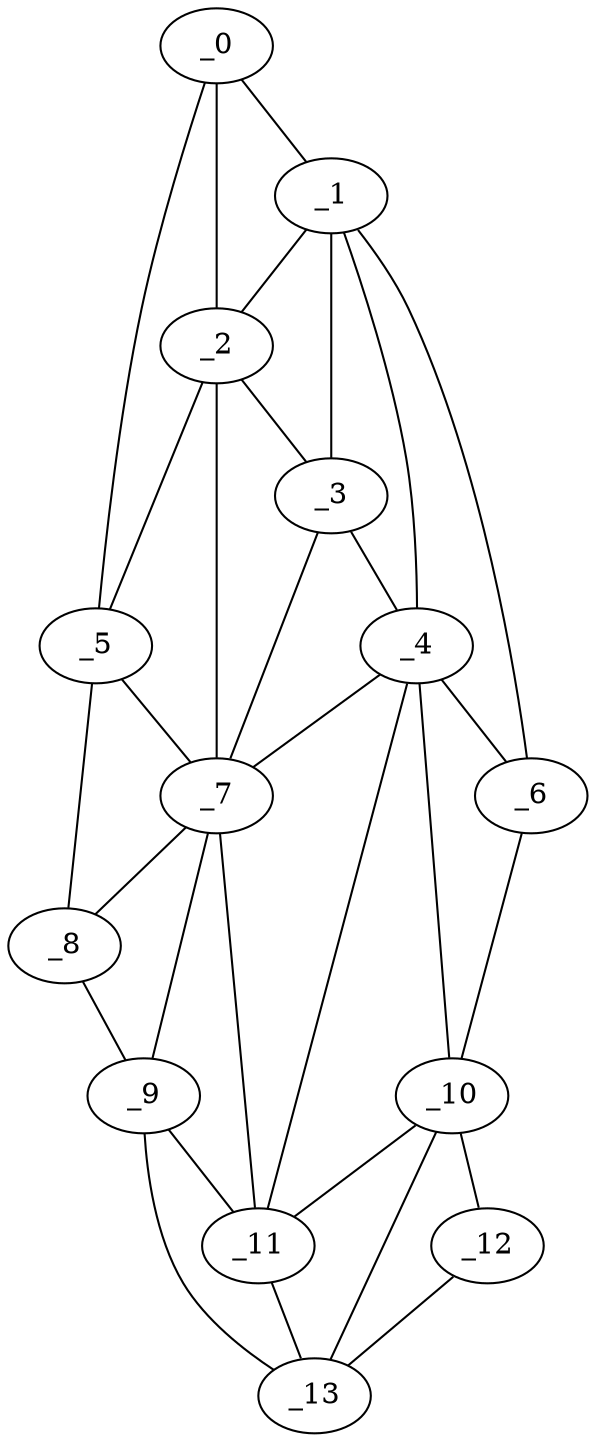 graph "obj80__225.gxl" {
	_0	 [x=3,
		y=83];
	_1	 [x=48,
		y=44];
	_0 -- _1	 [valence=1];
	_2	 [x=54,
		y=54];
	_0 -- _2	 [valence=2];
	_5	 [x=90,
		y=115];
	_0 -- _5	 [valence=1];
	_1 -- _2	 [valence=1];
	_3	 [x=63,
		y=38];
	_1 -- _3	 [valence=2];
	_4	 [x=85,
		y=21];
	_1 -- _4	 [valence=2];
	_6	 [x=91,
		y=15];
	_1 -- _6	 [valence=1];
	_2 -- _3	 [valence=1];
	_2 -- _5	 [valence=1];
	_7	 [x=98,
		y=70];
	_2 -- _7	 [valence=2];
	_3 -- _4	 [valence=2];
	_3 -- _7	 [valence=1];
	_4 -- _6	 [valence=1];
	_4 -- _7	 [valence=2];
	_10	 [x=121,
		y=25];
	_4 -- _10	 [valence=1];
	_11	 [x=123,
		y=47];
	_4 -- _11	 [valence=2];
	_5 -- _7	 [valence=2];
	_8	 [x=105,
		y=110];
	_5 -- _8	 [valence=1];
	_6 -- _10	 [valence=1];
	_7 -- _8	 [valence=2];
	_9	 [x=118,
		y=104];
	_7 -- _9	 [valence=1];
	_7 -- _11	 [valence=1];
	_8 -- _9	 [valence=1];
	_9 -- _11	 [valence=2];
	_13	 [x=125,
		y=39];
	_9 -- _13	 [valence=1];
	_10 -- _11	 [valence=2];
	_12	 [x=125,
		y=33];
	_10 -- _12	 [valence=1];
	_10 -- _13	 [valence=1];
	_11 -- _13	 [valence=2];
	_12 -- _13	 [valence=1];
}
